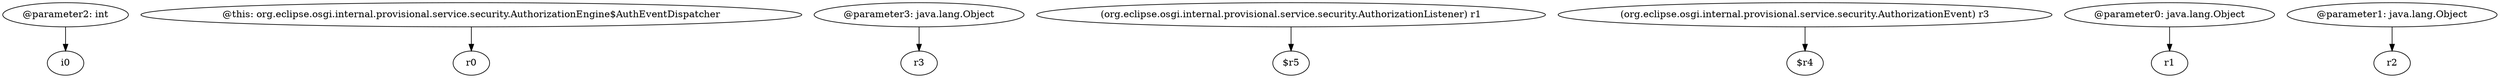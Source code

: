 digraph g {
0[label="@parameter2: int"]
1[label="i0"]
0->1[label=""]
2[label="@this: org.eclipse.osgi.internal.provisional.service.security.AuthorizationEngine$AuthEventDispatcher"]
3[label="r0"]
2->3[label=""]
4[label="@parameter3: java.lang.Object"]
5[label="r3"]
4->5[label=""]
6[label="(org.eclipse.osgi.internal.provisional.service.security.AuthorizationListener) r1"]
7[label="$r5"]
6->7[label=""]
8[label="(org.eclipse.osgi.internal.provisional.service.security.AuthorizationEvent) r3"]
9[label="$r4"]
8->9[label=""]
10[label="@parameter0: java.lang.Object"]
11[label="r1"]
10->11[label=""]
12[label="@parameter1: java.lang.Object"]
13[label="r2"]
12->13[label=""]
}